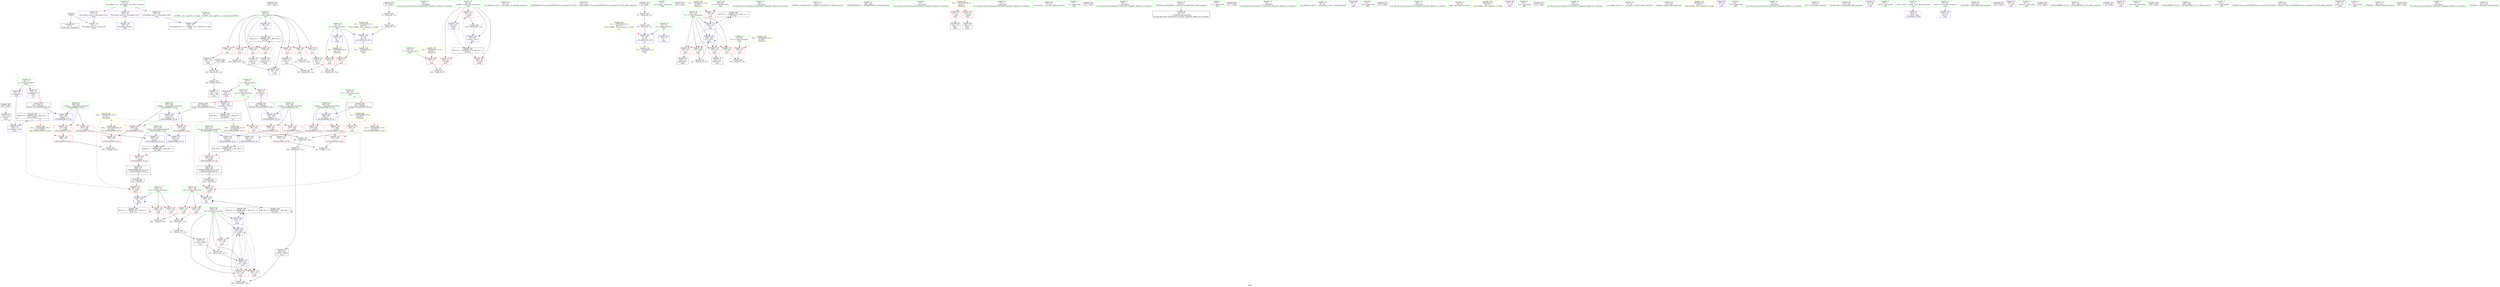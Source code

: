 digraph "SVFG" {
	label="SVFG";

	Node0x5631d67667b0 [shape=record,color=grey,label="{NodeID: 0\nNullPtr}"];
	Node0x5631d67667b0 -> Node0x5631d6775be0[style=solid];
	Node0x5631d67667b0 -> Node0x5631d677b040[style=solid];
	Node0x5631d67a1260 [shape=record,color=black,label="{NodeID: 346\n230 = PHI()\n}"];
	Node0x5631d678bd70 [shape=record,color=black,label="{NodeID: 263\nMR_25V_2 = PHI(MR_25V_4, MR_25V_1, )\npts\{104 \}\n}"];
	Node0x5631d678bd70 -> Node0x5631d677b7c0[style=dashed];
	Node0x5631d6773d10 [shape=record,color=red,label="{NodeID: 97\n130\<--15\n\<--B\nmain\n}"];
	Node0x5631d6773d10 -> Node0x5631d67807e0[style=solid];
	Node0x5631d6771c20 [shape=record,color=green,label="{NodeID: 14\n64\<--1\n\<--dummyObj\nCan only get source location for instruction, argument, global var or function.}"];
	Node0x5631d67a21f0 [shape=record,color=black,label="{NodeID: 360\n261 = PHI(99, )\n1st arg _ZSt3maxIiERKT_S2_S2_ }"];
	Node0x5631d67a21f0 -> Node0x5631d677bf10[style=solid];
	Node0x5631d6774870 [shape=record,color=red,label="{NodeID: 111\n245\<--93\n\<--caseID\nmain\n}"];
	Node0x5631d6774870 -> Node0x5631d6781560[style=solid];
	Node0x5631d6772a20 [shape=record,color=green,label="{NodeID: 28\n38\<--39\n__cxx_global_var_init\<--__cxx_global_var_init_field_insensitive\n}"];
	Node0x5631d6779da0 [shape=record,color=red,label="{NodeID: 125\n208\<--109\n\<--rig\nmain\n}"];
	Node0x5631d6779da0 -> Node0x5631d6782760[style=solid];
	Node0x5631d6773700 [shape=record,color=green,label="{NodeID: 42\n99\<--100\ny1\<--y1_field_insensitive\nmain\n|{|<s1>14}}"];
	Node0x5631d6773700 -> Node0x5631d6774ae0[style=solid];
	Node0x5631d6773700:s1 -> Node0x5631d67a21f0[style=solid,color=red];
	Node0x5631d677a900 [shape=record,color=red,label="{NodeID: 139\n295\<--291\n\<--__b.addr\n_ZSt3minIiERKT_S2_S2_\n}"];
	Node0x5631d677a900 -> Node0x5631d677aaa0[style=solid];
	Node0x5631d6775400 [shape=record,color=green,label="{NodeID: 56\n240\<--241\n_ZSt4endlIcSt11char_traitsIcEERSt13basic_ostreamIT_T0_ES6_\<--_ZSt4endlIcSt11char_traitsIcEERSt13basic_ostreamIT_T0_ES6__field_insensitive\n}"];
	Node0x5631d6780ae0 [shape=record,color=grey,label="{NodeID: 236\n69 = Binary(67, 70, )\n}"];
	Node0x5631d6780ae0 -> Node0x5631d677b140[style=solid];
	Node0x5631d677b550 [shape=record,color=blue,label="{NodeID: 153\n154\<--151\narrayidx8\<--conv6\nmain\n}"];
	Node0x5631d677b550 -> Node0x5631d678b370[style=dashed];
	Node0x5631d6776050 [shape=record,color=black,label="{NodeID: 70\n132\<--131\nconv\<--\nmain\n}"];
	Node0x5631d6776050 -> Node0x5631d67807e0[style=solid];
	Node0x5631d6781fe0 [shape=record,color=grey,label="{NodeID: 250\n214 = Binary(213, 124, )\n}"];
	Node0x5631d6781fe0 -> Node0x5631d6776870[style=solid];
	Node0x5631d677c0b0 [shape=record,color=blue,label="{NodeID: 167\n262\<--279\nretval\<--\n_ZSt3maxIiERKT_S2_S2_\n}"];
	Node0x5631d677c0b0 -> Node0x5631d678d170[style=dashed];
	Node0x5631d6776bb0 [shape=record,color=purple,label="{NodeID: 84\n144\<--8\narrayidx\<--L\nmain\n}"];
	Node0x5631d6776bb0 -> Node0x5631d677b480[style=solid];
	Node0x5631d67707f0 [shape=record,color=green,label="{NodeID: 1\n7\<--1\n__dso_handle\<--dummyObj\nGlob }"];
	Node0x5631d67a13d0 [shape=record,color=black,label="{NodeID: 347\n234 = PHI()\n}"];
	Node0x5631d678c270 [shape=record,color=black,label="{NodeID: 264\nMR_27V_2 = PHI(MR_27V_4, MR_27V_1, )\npts\{106 \}\n}"];
	Node0x5631d678c270 -> Node0x5631d677b890[style=dashed];
	Node0x5631d6773de0 [shape=record,color=red,label="{NodeID: 98\n146\<--15\n\<--B\nmain\n}"];
	Node0x5631d6773de0 -> Node0x5631d67816e0[style=solid];
	Node0x5631d6771d20 [shape=record,color=green,label="{NodeID: 15\n68\<--1\n\<--dummyObj\nCan only get source location for instruction, argument, global var or function.}"];
	Node0x5631d678f9f0 [shape=record,color=yellow,style=double,label="{NodeID: 278\n17V_1 = ENCHI(MR_17V_0)\npts\{96 \}\nFun[main]}"];
	Node0x5631d678f9f0 -> Node0x5631d6774940[style=dashed];
	Node0x5631d6774940 [shape=record,color=red,label="{NodeID: 112\n176\<--95\n\<--x1\nmain\n}"];
	Node0x5631d6774940 -> Node0x5631d677b890[style=solid];
	Node0x5631d6772b20 [shape=record,color=green,label="{NodeID: 29\n42\<--43\n_ZNSt8ios_base4InitC1Ev\<--_ZNSt8ios_base4InitC1Ev_field_insensitive\n}"];
	Node0x5631d6779e70 [shape=record,color=red,label="{NodeID: 126\n211\<--109\n\<--rig\nmain\n}"];
	Node0x5631d6779e70 -> Node0x5631d6781e60[style=solid];
	Node0x5631d67737d0 [shape=record,color=green,label="{NodeID: 43\n101\<--102\ny2\<--y2_field_insensitive\nmain\n|{|<s1>15}}"];
	Node0x5631d67737d0 -> Node0x5631d67795c0[style=solid];
	Node0x5631d67737d0:s1 -> Node0x5631d67a1f70[style=solid,color=red];
	Node0x5631d677a9d0 [shape=record,color=red,label="{NodeID: 140\n301\<--291\n\<--__b.addr\n_ZSt3minIiERKT_S2_S2_\n}"];
	Node0x5631d677a9d0 -> Node0x5631d677c320[style=solid];
	Node0x5631d6775500 [shape=record,color=green,label="{NodeID: 57\n242\<--243\n_ZNSolsEPFRSoS_E\<--_ZNSolsEPFRSoS_E_field_insensitive\n}"];
	Node0x5631d6780c60 [shape=record,color=grey,label="{NodeID: 237\n202 = Binary(201, 124, )\n}"];
	Node0x5631d6780c60 -> Node0x5631d67767a0[style=solid];
	Node0x5631d677b620 [shape=record,color=blue,label="{NodeID: 154\n89\<--158\ni\<--inc\nmain\n}"];
	Node0x5631d677b620 -> Node0x5631d678a970[style=dashed];
	Node0x5631d6776120 [shape=record,color=black,label="{NodeID: 71\n138\<--137\nconv2\<--\nmain\n}"];
	Node0x5631d6776120 -> Node0x5631d6780de0[style=solid];
	Node0x5631d6782160 [shape=record,color=grey,label="{NodeID: 251\n274 = cmp(271, 273, )\n}"];
	Node0x5631d677c180 [shape=record,color=blue,label="{NodeID: 168\n289\<--285\n__a.addr\<--__a\n_ZSt3minIiERKT_S2_S2_\n}"];
	Node0x5631d677c180 -> Node0x5631d677a760[style=dashed];
	Node0x5631d677c180 -> Node0x5631d677a830[style=dashed];
	Node0x5631d6776c80 [shape=record,color=purple,label="{NodeID: 85\n185\<--8\narrayidx22\<--L\nmain\n|{<s0>14}}"];
	Node0x5631d6776c80:s0 -> Node0x5631d67a20b0[style=solid,color=red];
	Node0x5631d6770b30 [shape=record,color=green,label="{NodeID: 2\n13\<--1\n\<--dummyObj\nCan only get source location for instruction, argument, global var or function.}"];
	Node0x5631d67a14a0 [shape=record,color=black,label="{NodeID: 348\n134 = PHI()\n}"];
	Node0x5631d67a14a0 -> Node0x5631d6780de0[style=solid];
	Node0x5631d678c770 [shape=record,color=black,label="{NodeID: 265\nMR_29V_2 = PHI(MR_29V_3, MR_29V_1, )\npts\{108 \}\n}"];
	Node0x5631d678c770 -> Node0x5631d677b960[style=dashed];
	Node0x5631d678c770 -> Node0x5631d678c770[style=dashed];
	Node0x5631d6773eb0 [shape=record,color=red,label="{NodeID: 99\n113\<--21\n\<--stdin\nmain\n}"];
	Node0x5631d6773eb0 -> Node0x5631d6775eb0[style=solid];
	Node0x5631d6771e20 [shape=record,color=green,label="{NodeID: 16\n70\<--1\n\<--dummyObj\nCan only get source location for instruction, argument, global var or function.}"];
	Node0x5631d678fad0 [shape=record,color=yellow,style=double,label="{NodeID: 279\n19V_1 = ENCHI(MR_19V_0)\npts\{98 \}\nFun[main]}"];
	Node0x5631d678fad0 -> Node0x5631d6774a10[style=dashed];
	Node0x5631d6774a10 [shape=record,color=red,label="{NodeID: 113\n180\<--97\n\<--x2\nmain\n}"];
	Node0x5631d6774a10 -> Node0x5631d67825e0[style=solid];
	Node0x5631d6772c20 [shape=record,color=green,label="{NodeID: 30\n48\<--49\n__cxa_atexit\<--__cxa_atexit_field_insensitive\n}"];
	Node0x5631d6790f80 [shape=record,color=yellow,style=double,label="{NodeID: 293\n35V_1 = ENCHI(MR_35V_0)\npts\{110000 \}\nFun[_ZSt3minIiERKT_S2_S2_]}"];
	Node0x5631d6790f80 -> Node0x5631d677ab70[style=dashed];
	Node0x5631d6779f40 [shape=record,color=red,label="{NodeID: 127\n189\<--186\n\<--call23\nmain\n}"];
	Node0x5631d6779f40 -> Node0x5631d677b960[style=solid];
	Node0x5631d67738a0 [shape=record,color=green,label="{NodeID: 44\n103\<--104\ncnt\<--cnt_field_insensitive\nmain\n}"];
	Node0x5631d67738a0 -> Node0x5631d6779650[style=solid];
	Node0x5631d67738a0 -> Node0x5631d6779720[style=solid];
	Node0x5631d67738a0 -> Node0x5631d67797f0[style=solid];
	Node0x5631d67738a0 -> Node0x5631d677b7c0[style=solid];
	Node0x5631d67738a0 -> Node0x5631d677bb00[style=solid];
	Node0x5631d67738a0 -> Node0x5631d677bbd0[style=solid];
	Node0x5631d677aaa0 [shape=record,color=red,label="{NodeID: 141\n296\<--295\n\<--\n_ZSt3minIiERKT_S2_S2_\n}"];
	Node0x5631d677aaa0 -> Node0x5631d6782460[style=solid];
	Node0x5631d6775600 [shape=record,color=green,label="{NodeID: 58\n262\<--263\nretval\<--retval_field_insensitive\n_ZSt3maxIiERKT_S2_S2_\n}"];
	Node0x5631d6775600 -> Node0x5631d677a0e0[style=solid];
	Node0x5631d6775600 -> Node0x5631d677bfe0[style=solid];
	Node0x5631d6775600 -> Node0x5631d677c0b0[style=solid];
	Node0x5631d6780de0 [shape=record,color=grey,label="{NodeID: 238\n139 = Binary(134, 138, )\n}"];
	Node0x5631d6780de0 -> Node0x5631d6780f60[style=solid];
	Node0x5631d677b6f0 [shape=record,color=blue,label="{NodeID: 155\n93\<--124\ncaseID\<--\nmain\n}"];
	Node0x5631d677b6f0 -> Node0x5631d678b870[style=dashed];
	Node0x5631d67761f0 [shape=record,color=black,label="{NodeID: 72\n141\<--140\nconv3\<--add\nmain\n}"];
	Node0x5631d67761f0 -> Node0x5631d677b480[style=solid];
	Node0x5631d67822e0 [shape=record,color=grey,label="{NodeID: 252\n127 = cmp(126, 128, )\n}"];
	Node0x5631d677c250 [shape=record,color=blue,label="{NodeID: 169\n291\<--286\n__b.addr\<--__b\n_ZSt3minIiERKT_S2_S2_\n}"];
	Node0x5631d677c250 -> Node0x5631d677a900[style=dashed];
	Node0x5631d677c250 -> Node0x5631d677a9d0[style=dashed];
	Node0x5631d6776d50 [shape=record,color=purple,label="{NodeID: 86\n154\<--10\narrayidx8\<--R\nmain\n}"];
	Node0x5631d6776d50 -> Node0x5631d677b550[style=solid];
	Node0x5631d6770bf0 [shape=record,color=green,label="{NodeID: 3\n17\<--1\n.str\<--dummyObj\nGlob }"];
	Node0x5631d67a15a0 [shape=record,color=black,label="{NodeID: 349\n172 = PHI()\n}"];
	Node0x5631d678cc70 [shape=record,color=black,label="{NodeID: 266\nMR_31V_2 = PHI(MR_31V_3, MR_31V_1, )\npts\{110 \}\n}"];
	Node0x5631d678cc70 -> Node0x5631d677ba30[style=dashed];
	Node0x5631d678cc70 -> Node0x5631d678cc70[style=dashed];
	Node0x5631d6773f80 [shape=record,color=red,label="{NodeID: 100\n119\<--26\n\<--stdout\nmain\n}"];
	Node0x5631d6773f80 -> Node0x5631d6775f80[style=solid];
	Node0x5631d6771f20 [shape=record,color=green,label="{NodeID: 17\n80\<--1\n\<--dummyObj\nCan only get source location for instruction, argument, global var or function.}"];
	Node0x5631d678fbb0 [shape=record,color=yellow,style=double,label="{NodeID: 280\n21V_1 = ENCHI(MR_21V_0)\npts\{100 \}\nFun[main]|{|<s2>14}}"];
	Node0x5631d678fbb0 -> Node0x5631d6774ae0[style=dashed];
	Node0x5631d678fbb0 -> Node0x5631d6779f40[style=dashed];
	Node0x5631d678fbb0:s2 -> Node0x5631d6791250[style=dashed,color=red];
	Node0x5631d6774ae0 [shape=record,color=red,label="{NodeID: 114\n200\<--99\n\<--y1\nmain\n}"];
	Node0x5631d6774ae0 -> Node0x5631d6780960[style=solid];
	Node0x5631d6772d20 [shape=record,color=green,label="{NodeID: 31\n47\<--53\n_ZNSt8ios_base4InitD1Ev\<--_ZNSt8ios_base4InitD1Ev_field_insensitive\n}"];
	Node0x5631d6772d20 -> Node0x5631d6775ce0[style=solid];
	Node0x5631d6791060 [shape=record,color=yellow,style=double,label="{NodeID: 294\n2V_1 = ENCHI(MR_2V_0)\npts\{14 \}\nFun[_GLOBAL__sub_I_cgy4ever_2_0.cpp]|{<s0>22}}"];
	Node0x5631d6791060:s0 -> Node0x5631d677b140[style=dashed,color=red];
	Node0x5631d677a010 [shape=record,color=red,label="{NodeID: 128\n197\<--194\n\<--call26\nmain\n}"];
	Node0x5631d677a010 -> Node0x5631d677ba30[style=solid];
	Node0x5631d6773970 [shape=record,color=green,label="{NodeID: 45\n105\<--106\ni17\<--i17_field_insensitive\nmain\n}"];
	Node0x5631d6773970 -> Node0x5631d67798c0[style=solid];
	Node0x5631d6773970 -> Node0x5631d6779990[style=solid];
	Node0x5631d6773970 -> Node0x5631d6779a60[style=solid];
	Node0x5631d6773970 -> Node0x5631d6779b30[style=solid];
	Node0x5631d6773970 -> Node0x5631d677b890[style=solid];
	Node0x5631d6773970 -> Node0x5631d677bca0[style=solid];
	Node0x5631d677ab70 [shape=record,color=red,label="{NodeID: 142\n298\<--297\n\<--\n_ZSt3minIiERKT_S2_S2_\n}"];
	Node0x5631d677ab70 -> Node0x5631d6782460[style=solid];
	Node0x5631d67756d0 [shape=record,color=green,label="{NodeID: 59\n264\<--265\n__a.addr\<--__a.addr_field_insensitive\n_ZSt3maxIiERKT_S2_S2_\n}"];
	Node0x5631d67756d0 -> Node0x5631d677a1b0[style=solid];
	Node0x5631d67756d0 -> Node0x5631d677a280[style=solid];
	Node0x5631d67756d0 -> Node0x5631d677be40[style=solid];
	Node0x5631d6780f60 [shape=record,color=grey,label="{NodeID: 239\n140 = Binary(139, 80, )\n}"];
	Node0x5631d6780f60 -> Node0x5631d67761f0[style=solid];
	Node0x5631d677b7c0 [shape=record,color=blue,label="{NodeID: 156\n103\<--171\ncnt\<--\nmain\n}"];
	Node0x5631d677b7c0 -> Node0x5631d6779650[style=dashed];
	Node0x5631d677b7c0 -> Node0x5631d67797f0[style=dashed];
	Node0x5631d677b7c0 -> Node0x5631d677bb00[style=dashed];
	Node0x5631d677b7c0 -> Node0x5631d678bd70[style=dashed];
	Node0x5631d67762c0 [shape=record,color=black,label="{NodeID: 73\n143\<--142\nidxprom\<--\nmain\n}"];
	Node0x5631d6782460 [shape=record,color=grey,label="{NodeID: 253\n299 = cmp(296, 298, )\n}"];
	Node0x5631d677c320 [shape=record,color=blue,label="{NodeID: 170\n287\<--301\nretval\<--\n_ZSt3minIiERKT_S2_S2_\n}"];
	Node0x5631d677c320 -> Node0x5631d6789f70[style=dashed];
	Node0x5631d6776e20 [shape=record,color=purple,label="{NodeID: 87\n193\<--10\narrayidx25\<--R\nmain\n|{<s0>15}}"];
	Node0x5631d6776e20:s0 -> Node0x5631d67a1dd0[style=solid,color=red];
	Node0x5631d6770cb0 [shape=record,color=green,label="{NodeID: 4\n19\<--1\n.str.3\<--dummyObj\nGlob }"];
	Node0x5631d67a16a0 [shape=record,color=black,label="{NodeID: 350\n173 = PHI()\n}"];
	Node0x5631d678d170 [shape=record,color=black,label="{NodeID: 267\nMR_38V_3 = PHI(MR_38V_4, MR_38V_2, )\npts\{263 \}\n}"];
	Node0x5631d678d170 -> Node0x5631d677a0e0[style=dashed];
	Node0x5631d6774050 [shape=record,color=red,label="{NodeID: 101\n126\<--89\n\<--i\nmain\n}"];
	Node0x5631d6774050 -> Node0x5631d67822e0[style=solid];
	Node0x5631d6772020 [shape=record,color=green,label="{NodeID: 18\n112\<--1\n\<--dummyObj\nCan only get source location for instruction, argument, global var or function.}"];
	Node0x5631d67904a0 [shape=record,color=yellow,style=double,label="{NodeID: 281\n23V_1 = ENCHI(MR_23V_0)\npts\{102 \}\nFun[main]|{|<s2>15}}"];
	Node0x5631d67904a0 -> Node0x5631d67795c0[style=dashed];
	Node0x5631d67904a0 -> Node0x5631d677a010[style=dashed];
	Node0x5631d67904a0:s2 -> Node0x5631d6790bd0[style=dashed,color=red];
	Node0x5631d67795c0 [shape=record,color=red,label="{NodeID: 115\n199\<--101\n\<--y2\nmain\n}"];
	Node0x5631d67795c0 -> Node0x5631d6780960[style=solid];
	Node0x5631d6772e20 [shape=record,color=green,label="{NodeID: 32\n60\<--61\n__cxx_global_var_init.1\<--__cxx_global_var_init.1_field_insensitive\n}"];
	Node0x5631d6791170 [shape=record,color=yellow,style=double,label="{NodeID: 295\n4V_1 = ENCHI(MR_4V_0)\npts\{16 \}\nFun[_GLOBAL__sub_I_cgy4ever_2_0.cpp]|{<s0>23}}"];
	Node0x5631d6791170:s0 -> Node0x5631d677b210[style=dashed,color=red];
	Node0x5631d677a0e0 [shape=record,color=red,label="{NodeID: 129\n282\<--262\n\<--retval\n_ZSt3maxIiERKT_S2_S2_\n}"];
	Node0x5631d677a0e0 -> Node0x5631d6776940[style=solid];
	Node0x5631d6773a40 [shape=record,color=green,label="{NodeID: 46\n107\<--108\nlef\<--lef_field_insensitive\nmain\n}"];
	Node0x5631d6773a40 -> Node0x5631d6779c00[style=solid];
	Node0x5631d6773a40 -> Node0x5631d6779cd0[style=solid];
	Node0x5631d6773a40 -> Node0x5631d677b960[style=solid];
	Node0x5631d677ac40 [shape=record,color=blue,label="{NodeID: 143\n12\<--13\nA\<--\nGlob }"];
	Node0x5631d67757a0 [shape=record,color=green,label="{NodeID: 60\n266\<--267\n__b.addr\<--__b.addr_field_insensitive\n_ZSt3maxIiERKT_S2_S2_\n}"];
	Node0x5631d67757a0 -> Node0x5631d677a350[style=solid];
	Node0x5631d67757a0 -> Node0x5631d677a420[style=solid];
	Node0x5631d67757a0 -> Node0x5631d677bf10[style=solid];
	Node0x5631d67810e0 [shape=record,color=grey,label="{NodeID: 240\n81 = Binary(79, 70, )\n}"];
	Node0x5631d67810e0 -> Node0x5631d677b210[style=solid];
	Node0x5631d677b890 [shape=record,color=blue,label="{NodeID: 157\n105\<--176\ni17\<--\nmain\n}"];
	Node0x5631d677b890 -> Node0x5631d67798c0[style=dashed];
	Node0x5631d677b890 -> Node0x5631d6779990[style=dashed];
	Node0x5631d677b890 -> Node0x5631d6779a60[style=dashed];
	Node0x5631d677b890 -> Node0x5631d6779b30[style=dashed];
	Node0x5631d677b890 -> Node0x5631d677bca0[style=dashed];
	Node0x5631d677b890 -> Node0x5631d678c270[style=dashed];
	Node0x5631d6776390 [shape=record,color=black,label="{NodeID: 74\n148\<--147\nconv4\<--\nmain\n}"];
	Node0x5631d6776390 -> Node0x5631d67816e0[style=solid];
	Node0x5631d67825e0 [shape=record,color=grey,label="{NodeID: 254\n181 = cmp(179, 180, )\n}"];
	Node0x5631d677c3f0 [shape=record,color=blue,label="{NodeID: 171\n287\<--304\nretval\<--\n_ZSt3minIiERKT_S2_S2_\n}"];
	Node0x5631d677c3f0 -> Node0x5631d6789f70[style=dashed];
	Node0x5631d6776ef0 [shape=record,color=purple,label="{NodeID: 88\n114\<--17\n\<--.str\nmain\n}"];
	Node0x5631d6771520 [shape=record,color=green,label="{NodeID: 5\n21\<--1\nstdin\<--dummyObj\nGlob }"];
	Node0x5631d67a17a0 [shape=record,color=black,label="{NodeID: 351\n174 = PHI()\n}"];
	Node0x5631d6774120 [shape=record,color=red,label="{NodeID: 102\n131\<--89\n\<--i\nmain\n}"];
	Node0x5631d6774120 -> Node0x5631d6776050[style=solid];
	Node0x5631d6772120 [shape=record,color=green,label="{NodeID: 19\n124\<--1\n\<--dummyObj\nCan only get source location for instruction, argument, global var or function.}"];
	Node0x5631d6779650 [shape=record,color=red,label="{NodeID: 116\n204\<--103\n\<--cnt\nmain\n}"];
	Node0x5631d6779650 -> Node0x5631d6781ce0[style=solid];
	Node0x5631d6772f20 [shape=record,color=green,label="{NodeID: 33\n65\<--66\nsqrt\<--sqrt_field_insensitive\n}"];
	Node0x5631d6791250 [shape=record,color=yellow,style=double,label="{NodeID: 296\n21V_1 = ENCHI(MR_21V_0)\npts\{100 \}\nFun[_ZSt3maxIiERKT_S2_S2_]}"];
	Node0x5631d6791250 -> Node0x5631d677a5c0[style=dashed];
	Node0x5631d677a1b0 [shape=record,color=red,label="{NodeID: 130\n270\<--264\n\<--__a.addr\n_ZSt3maxIiERKT_S2_S2_\n}"];
	Node0x5631d677a1b0 -> Node0x5631d677a4f0[style=solid];
	Node0x5631d6773b10 [shape=record,color=green,label="{NodeID: 47\n109\<--110\nrig\<--rig_field_insensitive\nmain\n}"];
	Node0x5631d6773b10 -> Node0x5631d6779da0[style=solid];
	Node0x5631d6773b10 -> Node0x5631d6779e70[style=solid];
	Node0x5631d6773b10 -> Node0x5631d677ba30[style=solid];
	Node0x5631d677ad40 [shape=record,color=blue,label="{NodeID: 144\n15\<--13\nB\<--\nGlob }"];
	Node0x5631d677ad40 -> Node0x5631d678f590[style=dashed];
	Node0x5631d6775870 [shape=record,color=green,label="{NodeID: 61\n287\<--288\nretval\<--retval_field_insensitive\n_ZSt3minIiERKT_S2_S2_\n}"];
	Node0x5631d6775870 -> Node0x5631d677a690[style=solid];
	Node0x5631d6775870 -> Node0x5631d677c320[style=solid];
	Node0x5631d6775870 -> Node0x5631d677c3f0[style=solid];
	Node0x5631d67935d0 [shape=record,color=yellow,style=double,label="{NodeID: 324\nRETMU(2V_2)\npts\{14 \}\nFun[_GLOBAL__sub_I_cgy4ever_2_0.cpp]}"];
	Node0x5631d6781260 [shape=record,color=grey,label="{NodeID: 241\n67 = Binary(68, 63, )\n}"];
	Node0x5631d6781260 -> Node0x5631d6780ae0[style=solid];
	Node0x5631d677b960 [shape=record,color=blue,label="{NodeID: 158\n107\<--189\nlef\<--\nmain\n}"];
	Node0x5631d677b960 -> Node0x5631d6779c00[style=dashed];
	Node0x5631d677b960 -> Node0x5631d6779cd0[style=dashed];
	Node0x5631d677b960 -> Node0x5631d677b960[style=dashed];
	Node0x5631d677b960 -> Node0x5631d678c770[style=dashed];
	Node0x5631d6776460 [shape=record,color=black,label="{NodeID: 75\n151\<--150\nconv6\<--\nmain\n}"];
	Node0x5631d6776460 -> Node0x5631d677b550[style=solid];
	Node0x5631d67944a0 [shape=record,color=yellow,style=double,label="{NodeID: 338\n2V_2 = CSCHI(MR_2V_1)\npts\{14 \}\nCS[]}"];
	Node0x5631d6782760 [shape=record,color=grey,label="{NodeID: 255\n209 = cmp(207, 208, )\n}"];
	Node0x5631d6776fc0 [shape=record,color=purple,label="{NodeID: 89\n115\<--19\n\<--.str.3\nmain\n}"];
	Node0x5631d67715b0 [shape=record,color=green,label="{NodeID: 6\n22\<--1\n.str.4\<--dummyObj\nGlob }"];
	Node0x5631d67a18a0 [shape=record,color=black,label="{NodeID: 352\n175 = PHI()\n}"];
	Node0x5631d67741f0 [shape=record,color=red,label="{NodeID: 103\n137\<--89\n\<--i\nmain\n}"];
	Node0x5631d67741f0 -> Node0x5631d6776120[style=solid];
	Node0x5631d6772220 [shape=record,color=green,label="{NodeID: 20\n128\<--1\n\<--dummyObj\nCan only get source location for instruction, argument, global var or function.}"];
	Node0x5631d6779720 [shape=record,color=red,label="{NodeID: 117\n216\<--103\n\<--cnt\nmain\n}"];
	Node0x5631d6779720 -> Node0x5631d6781860[style=solid];
	Node0x5631d6773020 [shape=record,color=green,label="{NodeID: 34\n75\<--76\n__cxx_global_var_init.2\<--__cxx_global_var_init.2_field_insensitive\n}"];
	Node0x5631d677a280 [shape=record,color=red,label="{NodeID: 131\n279\<--264\n\<--__a.addr\n_ZSt3maxIiERKT_S2_S2_\n}"];
	Node0x5631d677a280 -> Node0x5631d677c0b0[style=solid];
	Node0x5631d6774c00 [shape=record,color=green,label="{NodeID: 48\n117\<--118\nfreopen\<--freopen_field_insensitive\n}"];
	Node0x5631d677ae40 [shape=record,color=blue,label="{NodeID: 145\n329\<--34\nllvm.global_ctors_0\<--\nGlob }"];
	Node0x5631d6775940 [shape=record,color=green,label="{NodeID: 62\n289\<--290\n__a.addr\<--__a.addr_field_insensitive\n_ZSt3minIiERKT_S2_S2_\n}"];
	Node0x5631d6775940 -> Node0x5631d677a760[style=solid];
	Node0x5631d6775940 -> Node0x5631d677a830[style=solid];
	Node0x5631d6775940 -> Node0x5631d677c180[style=solid];
	Node0x5631d67936e0 [shape=record,color=yellow,style=double,label="{NodeID: 325\nRETMU(4V_2)\npts\{16 \}\nFun[_GLOBAL__sub_I_cgy4ever_2_0.cpp]}"];
	Node0x5631d67813e0 [shape=record,color=grey,label="{NodeID: 242\n79 = Binary(80, 78, )\n}"];
	Node0x5631d67813e0 -> Node0x5631d67810e0[style=solid];
	Node0x5631d677ba30 [shape=record,color=blue,label="{NodeID: 159\n109\<--197\nrig\<--\nmain\n}"];
	Node0x5631d677ba30 -> Node0x5631d6779da0[style=dashed];
	Node0x5631d677ba30 -> Node0x5631d6779e70[style=dashed];
	Node0x5631d677ba30 -> Node0x5631d677ba30[style=dashed];
	Node0x5631d677ba30 -> Node0x5631d678cc70[style=dashed];
	Node0x5631d6776530 [shape=record,color=black,label="{NodeID: 76\n153\<--152\nidxprom7\<--\nmain\n}"];
	Node0x5631d6794600 [shape=record,color=yellow,style=double,label="{NodeID: 339\n4V_2 = CSCHI(MR_4V_1)\npts\{16 \}\nCS[]}"];
	Node0x5631d67828e0 [shape=record,color=grey,label="{NodeID: 256\n168 = cmp(166, 167, )\n}"];
	Node0x5631d6777090 [shape=record,color=purple,label="{NodeID: 90\n120\<--22\n\<--.str.4\nmain\n}"];
	Node0x5631d6771640 [shape=record,color=green,label="{NodeID: 7\n24\<--1\n.str.5\<--dummyObj\nGlob }"];
	Node0x5631d67a1970 [shape=record,color=black,label="{NodeID: 353\n186 = PHI(259, )\n}"];
	Node0x5631d67a1970 -> Node0x5631d6779f40[style=solid];
	Node0x5631d67742c0 [shape=record,color=red,label="{NodeID: 104\n142\<--89\n\<--i\nmain\n}"];
	Node0x5631d67742c0 -> Node0x5631d67762c0[style=solid];
	Node0x5631d6772320 [shape=record,color=green,label="{NodeID: 21\n171\<--1\n\<--dummyObj\nCan only get source location for instruction, argument, global var or function.}"];
	Node0x5631d67797f0 [shape=record,color=red,label="{NodeID: 118\n235\<--103\n\<--cnt\nmain\n}"];
	Node0x5631d6773120 [shape=record,color=green,label="{NodeID: 35\n84\<--85\nmain\<--main_field_insensitive\n}"];
	Node0x5631d677a350 [shape=record,color=red,label="{NodeID: 132\n272\<--266\n\<--__b.addr\n_ZSt3maxIiERKT_S2_S2_\n}"];
	Node0x5631d677a350 -> Node0x5631d677a5c0[style=solid];
	Node0x5631d6774d00 [shape=record,color=green,label="{NodeID: 49\n135\<--136\nllvm.floor.f64\<--llvm.floor.f64_field_insensitive\n}"];
	Node0x5631d677af40 [shape=record,color=blue,label="{NodeID: 146\n330\<--35\nllvm.global_ctors_1\<--_GLOBAL__sub_I_cgy4ever_2_0.cpp\nGlob }"];
	Node0x5631d6775a10 [shape=record,color=green,label="{NodeID: 63\n291\<--292\n__b.addr\<--__b.addr_field_insensitive\n_ZSt3minIiERKT_S2_S2_\n}"];
	Node0x5631d6775a10 -> Node0x5631d677a900[style=solid];
	Node0x5631d6775a10 -> Node0x5631d677a9d0[style=solid];
	Node0x5631d6775a10 -> Node0x5631d677c250[style=solid];
	Node0x5631d6781560 [shape=record,color=grey,label="{NodeID: 243\n246 = Binary(245, 124, )\n}"];
	Node0x5631d6781560 -> Node0x5631d677bd70[style=solid];
	Node0x5631d677bb00 [shape=record,color=blue,label="{NodeID: 160\n103\<--205\ncnt\<--add30\nmain\n}"];
	Node0x5631d677bb00 -> Node0x5631d6779650[style=dashed];
	Node0x5631d677bb00 -> Node0x5631d6779720[style=dashed];
	Node0x5631d677bb00 -> Node0x5631d67797f0[style=dashed];
	Node0x5631d677bb00 -> Node0x5631d677bb00[style=dashed];
	Node0x5631d677bb00 -> Node0x5631d677bbd0[style=dashed];
	Node0x5631d677bb00 -> Node0x5631d678bd70[style=dashed];
	Node0x5631d6776600 [shape=record,color=black,label="{NodeID: 77\n184\<--183\nidxprom21\<--\nmain\n}"];
	Node0x5631d6487e40 [shape=record,color=black,label="{NodeID: 340\n150 = PHI()\n}"];
	Node0x5631d6487e40 -> Node0x5631d6776460[style=solid];
	Node0x5631d6789f70 [shape=record,color=black,label="{NodeID: 257\nMR_46V_3 = PHI(MR_46V_4, MR_46V_2, )\npts\{288 \}\n}"];
	Node0x5631d6789f70 -> Node0x5631d677a690[style=dashed];
	Node0x5631d6777160 [shape=record,color=purple,label="{NodeID: 91\n121\<--24\n\<--.str.5\nmain\n}"];
	Node0x5631d67716d0 [shape=record,color=green,label="{NodeID: 8\n26\<--1\nstdout\<--dummyObj\nGlob }"];
	Node0x5631d67a1b30 [shape=record,color=black,label="{NodeID: 354\n194 = PHI(284, )\n}"];
	Node0x5631d67a1b30 -> Node0x5631d677a010[style=solid];
	Node0x5631d6774390 [shape=record,color=red,label="{NodeID: 105\n147\<--89\n\<--i\nmain\n}"];
	Node0x5631d6774390 -> Node0x5631d6776390[style=solid];
	Node0x5631d6772420 [shape=record,color=green,label="{NodeID: 22\n4\<--6\n_ZStL8__ioinit\<--_ZStL8__ioinit_field_insensitive\nGlob }"];
	Node0x5631d6772420 -> Node0x5631d6776ae0[style=solid];
	Node0x5631d67798c0 [shape=record,color=red,label="{NodeID: 119\n179\<--105\n\<--i17\nmain\n}"];
	Node0x5631d67798c0 -> Node0x5631d67825e0[style=solid];
	Node0x5631d6773220 [shape=record,color=green,label="{NodeID: 36\n87\<--88\nretval\<--retval_field_insensitive\nmain\n}"];
	Node0x5631d6773220 -> Node0x5631d677b2e0[style=solid];
	Node0x5631d677a420 [shape=record,color=red,label="{NodeID: 133\n276\<--266\n\<--__b.addr\n_ZSt3maxIiERKT_S2_S2_\n}"];
	Node0x5631d677a420 -> Node0x5631d677bfe0[style=solid];
	Node0x5631d6774e00 [shape=record,color=green,label="{NodeID: 50\n162\<--163\n_ZNSirsERi\<--_ZNSirsERi_field_insensitive\n}"];
	Node0x5631d677b040 [shape=record,color=blue, style = dotted,label="{NodeID: 147\n331\<--3\nllvm.global_ctors_2\<--dummyVal\nGlob }"];
	Node0x5631d6775ae0 [shape=record,color=green,label="{NodeID: 64\n35\<--323\n_GLOBAL__sub_I_cgy4ever_2_0.cpp\<--_GLOBAL__sub_I_cgy4ever_2_0.cpp_field_insensitive\n}"];
	Node0x5631d6775ae0 -> Node0x5631d677af40[style=solid];
	Node0x5631d67816e0 [shape=record,color=grey,label="{NodeID: 244\n149 = Binary(146, 148, )\n}"];
	Node0x5631d677bbd0 [shape=record,color=blue,label="{NodeID: 161\n103\<--217\ncnt\<--sub35\nmain\n}"];
	Node0x5631d677bbd0 -> Node0x5631d6779650[style=dashed];
	Node0x5631d677bbd0 -> Node0x5631d67797f0[style=dashed];
	Node0x5631d677bbd0 -> Node0x5631d677bb00[style=dashed];
	Node0x5631d677bbd0 -> Node0x5631d678bd70[style=dashed];
	Node0x5631d67766d0 [shape=record,color=black,label="{NodeID: 78\n192\<--191\nidxprom24\<--\nmain\n}"];
	Node0x5631d67a09a0 [shape=record,color=black,label="{NodeID: 341\n161 = PHI()\n}"];
	Node0x5631d6777230 [shape=record,color=purple,label="{NodeID: 92\n225\<--29\n\<--.str.6\nmain\n}"];
	Node0x5631d6771760 [shape=record,color=green,label="{NodeID: 9\n27\<--1\n_ZSt3cin\<--dummyObj\nGlob }"];
	Node0x5631d67a1c30 [shape=record,color=black,label="{NodeID: 355\n236 = PHI()\n}"];
	Node0x5631d678ea70 [shape=record,color=yellow,style=double,label="{NodeID: 272\n6V_1 = ENCHI(MR_6V_0)\npts\{1 \}\nFun[main]}"];
	Node0x5631d678ea70 -> Node0x5631d6773eb0[style=dashed];
	Node0x5631d678ea70 -> Node0x5631d6773f80[style=dashed];
	Node0x5631d6774460 [shape=record,color=red,label="{NodeID: 106\n152\<--89\n\<--i\nmain\n}"];
	Node0x5631d6774460 -> Node0x5631d6776530[style=solid];
	Node0x5631d6772520 [shape=record,color=green,label="{NodeID: 23\n8\<--9\nL\<--L_field_insensitive\nGlob }"];
	Node0x5631d6772520 -> Node0x5631d6776bb0[style=solid];
	Node0x5631d6772520 -> Node0x5631d6776c80[style=solid];
	Node0x5631d6779990 [shape=record,color=red,label="{NodeID: 120\n183\<--105\n\<--i17\nmain\n}"];
	Node0x5631d6779990 -> Node0x5631d6776600[style=solid];
	Node0x5631d67732f0 [shape=record,color=green,label="{NodeID: 37\n89\<--90\ni\<--i_field_insensitive\nmain\n}"];
	Node0x5631d67732f0 -> Node0x5631d6774050[style=solid];
	Node0x5631d67732f0 -> Node0x5631d6774120[style=solid];
	Node0x5631d67732f0 -> Node0x5631d67741f0[style=solid];
	Node0x5631d67732f0 -> Node0x5631d67742c0[style=solid];
	Node0x5631d67732f0 -> Node0x5631d6774390[style=solid];
	Node0x5631d67732f0 -> Node0x5631d6774460[style=solid];
	Node0x5631d67732f0 -> Node0x5631d6774530[style=solid];
	Node0x5631d67732f0 -> Node0x5631d677b3b0[style=solid];
	Node0x5631d67732f0 -> Node0x5631d677b620[style=solid];
	Node0x5631d6791600 [shape=record,color=yellow,style=double,label="{NodeID: 300\n33V_1 = ENCHI(MR_33V_0)\npts\{90000 \}\nFun[_ZSt3maxIiERKT_S2_S2_]}"];
	Node0x5631d6791600 -> Node0x5631d677a4f0[style=dashed];
	Node0x5631d677a4f0 [shape=record,color=red,label="{NodeID: 134\n271\<--270\n\<--\n_ZSt3maxIiERKT_S2_S2_\n}"];
	Node0x5631d677a4f0 -> Node0x5631d6782160[style=solid];
	Node0x5631d6774f00 [shape=record,color=green,label="{NodeID: 51\n187\<--188\n_ZSt3maxIiERKT_S2_S2_\<--_ZSt3maxIiERKT_S2_S2__field_insensitive\n}"];
	Node0x5631d677b140 [shape=record,color=blue,label="{NodeID: 148\n12\<--69\nA\<--div\n__cxx_global_var_init.1\n|{<s0>22}}"];
	Node0x5631d677b140:s0 -> Node0x5631d67944a0[style=dashed,color=blue];
	Node0x5631d6775be0 [shape=record,color=black,label="{NodeID: 65\n2\<--3\ndummyVal\<--dummyVal\n}"];
	Node0x5631d6781860 [shape=record,color=grey,label="{NodeID: 245\n217 = Binary(216, 215, )\n}"];
	Node0x5631d6781860 -> Node0x5631d677bbd0[style=solid];
	Node0x5631d677bca0 [shape=record,color=blue,label="{NodeID: 162\n105\<--222\ni17\<--inc37\nmain\n}"];
	Node0x5631d677bca0 -> Node0x5631d67798c0[style=dashed];
	Node0x5631d677bca0 -> Node0x5631d6779990[style=dashed];
	Node0x5631d677bca0 -> Node0x5631d6779a60[style=dashed];
	Node0x5631d677bca0 -> Node0x5631d6779b30[style=dashed];
	Node0x5631d677bca0 -> Node0x5631d677bca0[style=dashed];
	Node0x5631d677bca0 -> Node0x5631d678c270[style=dashed];
	Node0x5631d67767a0 [shape=record,color=black,label="{NodeID: 79\n203\<--202\nconv29\<--add28\nmain\n}"];
	Node0x5631d67767a0 -> Node0x5631d6781ce0[style=solid];
	Node0x5631d67a0e00 [shape=record,color=black,label="{NodeID: 342\n45 = PHI()\n}"];
	Node0x5631d678a970 [shape=record,color=black,label="{NodeID: 259\nMR_11V_3 = PHI(MR_11V_4, MR_11V_2, )\npts\{90 \}\n}"];
	Node0x5631d678a970 -> Node0x5631d6774050[style=dashed];
	Node0x5631d678a970 -> Node0x5631d6774120[style=dashed];
	Node0x5631d678a970 -> Node0x5631d67741f0[style=dashed];
	Node0x5631d678a970 -> Node0x5631d67742c0[style=dashed];
	Node0x5631d678a970 -> Node0x5631d6774390[style=dashed];
	Node0x5631d678a970 -> Node0x5631d6774460[style=dashed];
	Node0x5631d678a970 -> Node0x5631d6774530[style=dashed];
	Node0x5631d678a970 -> Node0x5631d677b620[style=dashed];
	Node0x5631d6777300 [shape=record,color=purple,label="{NodeID: 93\n233\<--31\n\<--.str.7\nmain\n}"];
	Node0x5631d6771820 [shape=record,color=green,label="{NodeID: 10\n28\<--1\n_ZSt4cout\<--dummyObj\nGlob }"];
	Node0x5631d67a1d00 [shape=record,color=black,label="{NodeID: 356\n239 = PHI()\n}"];
	Node0x5631d678f590 [shape=record,color=yellow,style=double,label="{NodeID: 273\n4V_1 = ENCHI(MR_4V_0)\npts\{16 \}\nFun[main]}"];
	Node0x5631d678f590 -> Node0x5631d6773d10[style=dashed];
	Node0x5631d678f590 -> Node0x5631d6773de0[style=dashed];
	Node0x5631d6774530 [shape=record,color=red,label="{NodeID: 107\n157\<--89\n\<--i\nmain\n}"];
	Node0x5631d6774530 -> Node0x5631d6781b60[style=solid];
	Node0x5631d6772620 [shape=record,color=green,label="{NodeID: 24\n10\<--11\nR\<--R_field_insensitive\nGlob }"];
	Node0x5631d6772620 -> Node0x5631d6776d50[style=solid];
	Node0x5631d6772620 -> Node0x5631d6776e20[style=solid];
	Node0x5631d6779a60 [shape=record,color=red,label="{NodeID: 121\n191\<--105\n\<--i17\nmain\n}"];
	Node0x5631d6779a60 -> Node0x5631d67766d0[style=solid];
	Node0x5631d67733c0 [shape=record,color=green,label="{NodeID: 38\n91\<--92\nT\<--T_field_insensitive\nmain\n}"];
	Node0x5631d67733c0 -> Node0x5631d6774600[style=solid];
	Node0x5631d677a5c0 [shape=record,color=red,label="{NodeID: 135\n273\<--272\n\<--\n_ZSt3maxIiERKT_S2_S2_\n}"];
	Node0x5631d677a5c0 -> Node0x5631d6782160[style=solid];
	Node0x5631d6775000 [shape=record,color=green,label="{NodeID: 52\n195\<--196\n_ZSt3minIiERKT_S2_S2_\<--_ZSt3minIiERKT_S2_S2__field_insensitive\n}"];
	Node0x5631d677b210 [shape=record,color=blue,label="{NodeID: 149\n15\<--81\nB\<--div\n__cxx_global_var_init.2\n|{<s0>23}}"];
	Node0x5631d677b210:s0 -> Node0x5631d6794600[style=dashed,color=blue];
	Node0x5631d6775ce0 [shape=record,color=black,label="{NodeID: 66\n46\<--47\n\<--_ZNSt8ios_base4InitD1Ev\nCan only get source location for instruction, argument, global var or function.}"];
	Node0x5631d67819e0 [shape=record,color=grey,label="{NodeID: 246\n222 = Binary(221, 124, )\n}"];
	Node0x5631d67819e0 -> Node0x5631d677bca0[style=solid];
	Node0x5631d677bd70 [shape=record,color=blue,label="{NodeID: 163\n93\<--246\ncaseID\<--inc45\nmain\n}"];
	Node0x5631d677bd70 -> Node0x5631d678b870[style=dashed];
	Node0x5631d6776870 [shape=record,color=black,label="{NodeID: 80\n215\<--214\nconv34\<--add33\nmain\n}"];
	Node0x5631d6776870 -> Node0x5631d6781860[style=solid];
	Node0x5631d67a0f00 [shape=record,color=black,label="{NodeID: 343\n63 = PHI()\n}"];
	Node0x5631d67a0f00 -> Node0x5631d6781260[style=solid];
	Node0x5631d678ae70 [shape=record,color=black,label="{NodeID: 260\nMR_33V_2 = PHI(MR_33V_3, MR_33V_1, )\npts\{90000 \}\n|{|<s2>14}}"];
	Node0x5631d678ae70 -> Node0x5631d6779f40[style=dashed];
	Node0x5631d678ae70 -> Node0x5631d677b480[style=dashed];
	Node0x5631d678ae70:s2 -> Node0x5631d6791600[style=dashed,color=red];
	Node0x5631d67773d0 [shape=record,color=purple,label="{NodeID: 94\n329\<--33\nllvm.global_ctors_0\<--llvm.global_ctors\nGlob }"];
	Node0x5631d67773d0 -> Node0x5631d677ae40[style=solid];
	Node0x5631d6771920 [shape=record,color=green,label="{NodeID: 11\n29\<--1\n.str.6\<--dummyObj\nGlob }"];
	Node0x5631d67a1dd0 [shape=record,color=black,label="{NodeID: 357\n285 = PHI(193, )\n0th arg _ZSt3minIiERKT_S2_S2_ }"];
	Node0x5631d67a1dd0 -> Node0x5631d677c180[style=solid];
	Node0x5631d6774600 [shape=record,color=red,label="{NodeID: 108\n167\<--91\n\<--T\nmain\n}"];
	Node0x5631d6774600 -> Node0x5631d67828e0[style=solid];
	Node0x5631d6772720 [shape=record,color=green,label="{NodeID: 25\n12\<--14\nA\<--A_field_insensitive\nGlob }"];
	Node0x5631d6772720 -> Node0x5631d677ac40[style=solid];
	Node0x5631d6772720 -> Node0x5631d677b140[style=solid];
	Node0x5631d6779b30 [shape=record,color=red,label="{NodeID: 122\n221\<--105\n\<--i17\nmain\n}"];
	Node0x5631d6779b30 -> Node0x5631d67819e0[style=solid];
	Node0x5631d6773490 [shape=record,color=green,label="{NodeID: 39\n93\<--94\ncaseID\<--caseID_field_insensitive\nmain\n}"];
	Node0x5631d6773490 -> Node0x5631d67746d0[style=solid];
	Node0x5631d6773490 -> Node0x5631d67747a0[style=solid];
	Node0x5631d6773490 -> Node0x5631d6774870[style=solid];
	Node0x5631d6773490 -> Node0x5631d677b6f0[style=solid];
	Node0x5631d6773490 -> Node0x5631d677bd70[style=solid];
	Node0x5631d677a690 [shape=record,color=red,label="{NodeID: 136\n307\<--287\n\<--retval\n_ZSt3minIiERKT_S2_S2_\n}"];
	Node0x5631d677a690 -> Node0x5631d6776a10[style=solid];
	Node0x5631d6775100 [shape=record,color=green,label="{NodeID: 53\n227\<--228\n_ZStlsISt11char_traitsIcEERSt13basic_ostreamIcT_ES5_PKc\<--_ZStlsISt11char_traitsIcEERSt13basic_ostreamIcT_ES5_PKc_field_insensitive\n}"];
	Node0x5631d677b2e0 [shape=record,color=blue,label="{NodeID: 150\n87\<--112\nretval\<--\nmain\n}"];
	Node0x5631d6775de0 [shape=record,color=black,label="{NodeID: 67\n86\<--112\nmain_ret\<--\nmain\n}"];
	Node0x5631d6781b60 [shape=record,color=grey,label="{NodeID: 247\n158 = Binary(157, 124, )\n}"];
	Node0x5631d6781b60 -> Node0x5631d677b620[style=solid];
	Node0x5631d677be40 [shape=record,color=blue,label="{NodeID: 164\n264\<--260\n__a.addr\<--__a\n_ZSt3maxIiERKT_S2_S2_\n}"];
	Node0x5631d677be40 -> Node0x5631d677a1b0[style=dashed];
	Node0x5631d677be40 -> Node0x5631d677a280[style=dashed];
	Node0x5631d6776940 [shape=record,color=black,label="{NodeID: 81\n259\<--282\n_ZSt3maxIiERKT_S2_S2__ret\<--\n_ZSt3maxIiERKT_S2_S2_\n|{<s0>14}}"];
	Node0x5631d6776940:s0 -> Node0x5631d67a1970[style=solid,color=blue];
	Node0x5631d67a1060 [shape=record,color=black,label="{NodeID: 344\n78 = PHI()\n}"];
	Node0x5631d67a1060 -> Node0x5631d67813e0[style=solid];
	Node0x5631d678b370 [shape=record,color=black,label="{NodeID: 261\nMR_35V_2 = PHI(MR_35V_3, MR_35V_1, )\npts\{110000 \}\n|{|<s2>15}}"];
	Node0x5631d678b370 -> Node0x5631d677a010[style=dashed];
	Node0x5631d678b370 -> Node0x5631d677b550[style=dashed];
	Node0x5631d678b370:s2 -> Node0x5631d6790f80[style=dashed,color=red];
	Node0x5631d67774d0 [shape=record,color=purple,label="{NodeID: 95\n330\<--33\nllvm.global_ctors_1\<--llvm.global_ctors\nGlob }"];
	Node0x5631d67774d0 -> Node0x5631d677af40[style=solid];
	Node0x5631d6771a20 [shape=record,color=green,label="{NodeID: 12\n31\<--1\n.str.7\<--dummyObj\nGlob }"];
	Node0x5631d67a1f70 [shape=record,color=black,label="{NodeID: 358\n286 = PHI(101, )\n1st arg _ZSt3minIiERKT_S2_S2_ }"];
	Node0x5631d67a1f70 -> Node0x5631d677c250[style=solid];
	Node0x5631d67746d0 [shape=record,color=red,label="{NodeID: 109\n166\<--93\n\<--caseID\nmain\n}"];
	Node0x5631d67746d0 -> Node0x5631d67828e0[style=solid];
	Node0x5631d6772820 [shape=record,color=green,label="{NodeID: 26\n15\<--16\nB\<--B_field_insensitive\nGlob }"];
	Node0x5631d6772820 -> Node0x5631d6773d10[style=solid];
	Node0x5631d6772820 -> Node0x5631d6773de0[style=solid];
	Node0x5631d6772820 -> Node0x5631d677ad40[style=solid];
	Node0x5631d6772820 -> Node0x5631d677b210[style=solid];
	Node0x5631d6790bd0 [shape=record,color=yellow,style=double,label="{NodeID: 289\n23V_1 = ENCHI(MR_23V_0)\npts\{102 \}\nFun[_ZSt3minIiERKT_S2_S2_]}"];
	Node0x5631d6790bd0 -> Node0x5631d677aaa0[style=dashed];
	Node0x5631d6779c00 [shape=record,color=red,label="{NodeID: 123\n207\<--107\n\<--lef\nmain\n}"];
	Node0x5631d6779c00 -> Node0x5631d6782760[style=solid];
	Node0x5631d6773560 [shape=record,color=green,label="{NodeID: 40\n95\<--96\nx1\<--x1_field_insensitive\nmain\n}"];
	Node0x5631d6773560 -> Node0x5631d6774940[style=solid];
	Node0x5631d677a760 [shape=record,color=red,label="{NodeID: 137\n297\<--289\n\<--__a.addr\n_ZSt3minIiERKT_S2_S2_\n}"];
	Node0x5631d677a760 -> Node0x5631d677ab70[style=solid];
	Node0x5631d6775200 [shape=record,color=green,label="{NodeID: 54\n231\<--232\n_ZNSolsEi\<--_ZNSolsEi_field_insensitive\n}"];
	Node0x5631d67807e0 [shape=record,color=grey,label="{NodeID: 234\n133 = Binary(130, 132, )\n}"];
	Node0x5631d677b3b0 [shape=record,color=blue,label="{NodeID: 151\n89\<--124\ni\<--\nmain\n}"];
	Node0x5631d677b3b0 -> Node0x5631d678a970[style=dashed];
	Node0x5631d6775eb0 [shape=record,color=black,label="{NodeID: 68\n116\<--113\ncall\<--\nmain\n}"];
	Node0x5631d6781ce0 [shape=record,color=grey,label="{NodeID: 248\n205 = Binary(204, 203, )\n}"];
	Node0x5631d6781ce0 -> Node0x5631d677bb00[style=solid];
	Node0x5631d677bf10 [shape=record,color=blue,label="{NodeID: 165\n266\<--261\n__b.addr\<--__b\n_ZSt3maxIiERKT_S2_S2_\n}"];
	Node0x5631d677bf10 -> Node0x5631d677a350[style=dashed];
	Node0x5631d677bf10 -> Node0x5631d677a420[style=dashed];
	Node0x5631d6776a10 [shape=record,color=black,label="{NodeID: 82\n284\<--307\n_ZSt3minIiERKT_S2_S2__ret\<--\n_ZSt3minIiERKT_S2_S2_\n|{<s0>15}}"];
	Node0x5631d6776a10:s0 -> Node0x5631d67a1b30[style=solid,color=blue];
	Node0x5631d67a1160 [shape=record,color=black,label="{NodeID: 345\n226 = PHI()\n}"];
	Node0x5631d678b870 [shape=record,color=black,label="{NodeID: 262\nMR_15V_3 = PHI(MR_15V_4, MR_15V_2, )\npts\{94 \}\n}"];
	Node0x5631d678b870 -> Node0x5631d67746d0[style=dashed];
	Node0x5631d678b870 -> Node0x5631d67747a0[style=dashed];
	Node0x5631d678b870 -> Node0x5631d6774870[style=dashed];
	Node0x5631d678b870 -> Node0x5631d677bd70[style=dashed];
	Node0x5631d6773c10 [shape=record,color=purple,label="{NodeID: 96\n331\<--33\nllvm.global_ctors_2\<--llvm.global_ctors\nGlob }"];
	Node0x5631d6773c10 -> Node0x5631d677b040[style=solid];
	Node0x5631d6771b20 [shape=record,color=green,label="{NodeID: 13\n34\<--1\n\<--dummyObj\nCan only get source location for instruction, argument, global var or function.}"];
	Node0x5631d67a20b0 [shape=record,color=black,label="{NodeID: 359\n260 = PHI(185, )\n0th arg _ZSt3maxIiERKT_S2_S2_ }"];
	Node0x5631d67a20b0 -> Node0x5631d677be40[style=solid];
	Node0x5631d678f830 [shape=record,color=yellow,style=double,label="{NodeID: 276\n13V_1 = ENCHI(MR_13V_0)\npts\{92 \}\nFun[main]}"];
	Node0x5631d678f830 -> Node0x5631d6774600[style=dashed];
	Node0x5631d67747a0 [shape=record,color=red,label="{NodeID: 110\n229\<--93\n\<--caseID\nmain\n}"];
	Node0x5631d6772920 [shape=record,color=green,label="{NodeID: 27\n33\<--37\nllvm.global_ctors\<--llvm.global_ctors_field_insensitive\nGlob }"];
	Node0x5631d6772920 -> Node0x5631d67773d0[style=solid];
	Node0x5631d6772920 -> Node0x5631d67774d0[style=solid];
	Node0x5631d6772920 -> Node0x5631d6773c10[style=solid];
	Node0x5631d6779cd0 [shape=record,color=red,label="{NodeID: 124\n212\<--107\n\<--lef\nmain\n}"];
	Node0x5631d6779cd0 -> Node0x5631d6781e60[style=solid];
	Node0x5631d6773630 [shape=record,color=green,label="{NodeID: 41\n97\<--98\nx2\<--x2_field_insensitive\nmain\n}"];
	Node0x5631d6773630 -> Node0x5631d6774a10[style=solid];
	Node0x5631d677a830 [shape=record,color=red,label="{NodeID: 138\n304\<--289\n\<--__a.addr\n_ZSt3minIiERKT_S2_S2_\n}"];
	Node0x5631d677a830 -> Node0x5631d677c3f0[style=solid];
	Node0x5631d6775300 [shape=record,color=green,label="{NodeID: 55\n237\<--238\n_ZNSolsEx\<--_ZNSolsEx_field_insensitive\n}"];
	Node0x5631d6780960 [shape=record,color=grey,label="{NodeID: 235\n201 = Binary(199, 200, )\n}"];
	Node0x5631d6780960 -> Node0x5631d6780c60[style=solid];
	Node0x5631d677b480 [shape=record,color=blue,label="{NodeID: 152\n144\<--141\narrayidx\<--conv3\nmain\n}"];
	Node0x5631d677b480 -> Node0x5631d678ae70[style=dashed];
	Node0x5631d6775f80 [shape=record,color=black,label="{NodeID: 69\n122\<--119\ncall1\<--\nmain\n}"];
	Node0x5631d6781e60 [shape=record,color=grey,label="{NodeID: 249\n213 = Binary(211, 212, )\n}"];
	Node0x5631d6781e60 -> Node0x5631d6781fe0[style=solid];
	Node0x5631d677bfe0 [shape=record,color=blue,label="{NodeID: 166\n262\<--276\nretval\<--\n_ZSt3maxIiERKT_S2_S2_\n}"];
	Node0x5631d677bfe0 -> Node0x5631d678d170[style=dashed];
	Node0x5631d6776ae0 [shape=record,color=purple,label="{NodeID: 83\n44\<--4\n\<--_ZStL8__ioinit\n__cxx_global_var_init\n}"];
}
